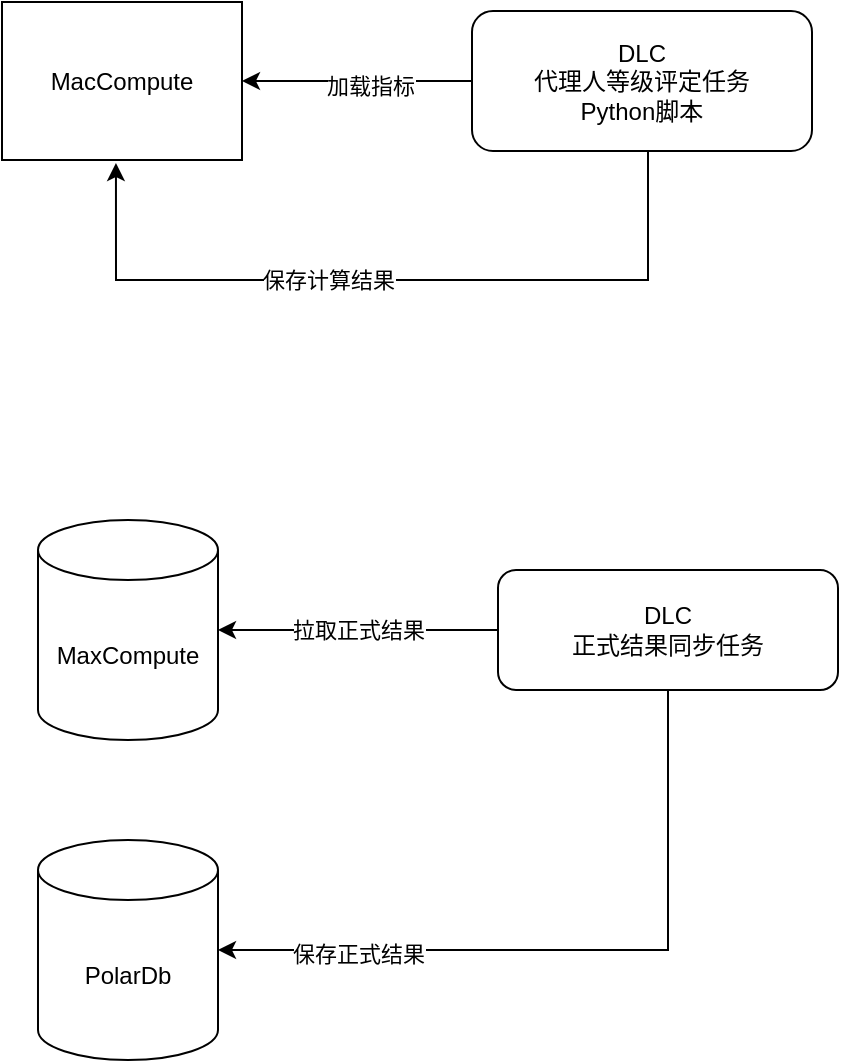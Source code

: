 <mxfile version="24.2.3" type="github">
  <diagram name="Page-1" id="Ac7PH2RQ3yaFLBozEbNl">
    <mxGraphModel dx="1194" dy="756" grid="0" gridSize="10" guides="1" tooltips="1" connect="1" arrows="1" fold="1" page="1" pageScale="1" pageWidth="850" pageHeight="1100" math="0" shadow="0">
      <root>
        <mxCell id="0" />
        <mxCell id="1" parent="0" />
        <mxCell id="arN5VARNRhYpQM9ClI0x-25" style="edgeStyle=orthogonalEdgeStyle;rounded=0;orthogonalLoop=1;jettySize=auto;html=1;" edge="1" parent="1" source="arN5VARNRhYpQM9ClI0x-2" target="arN5VARNRhYpQM9ClI0x-23">
          <mxGeometry relative="1" as="geometry" />
        </mxCell>
        <mxCell id="arN5VARNRhYpQM9ClI0x-26" value="加载指标" style="edgeLabel;html=1;align=center;verticalAlign=middle;resizable=0;points=[];" vertex="1" connectable="0" parent="arN5VARNRhYpQM9ClI0x-25">
          <mxGeometry x="-0.113" y="2" relative="1" as="geometry">
            <mxPoint as="offset" />
          </mxGeometry>
        </mxCell>
        <mxCell id="arN5VARNRhYpQM9ClI0x-2" value="DLC&lt;div&gt;代理人等级评定任务&lt;/div&gt;&lt;div&gt;Python脚本&lt;/div&gt;" style="rounded=1;whiteSpace=wrap;html=1;" vertex="1" parent="1">
          <mxGeometry x="277" y="205.5" width="170" height="70" as="geometry" />
        </mxCell>
        <mxCell id="arN5VARNRhYpQM9ClI0x-5" style="edgeStyle=orthogonalEdgeStyle;rounded=0;orthogonalLoop=1;jettySize=auto;html=1;entryX=0.433;entryY=1.014;entryDx=0;entryDy=0;entryPerimeter=0;" edge="1" parent="1" source="arN5VARNRhYpQM9ClI0x-2">
          <mxGeometry relative="1" as="geometry">
            <mxPoint x="98.97" y="281.54" as="targetPoint" />
            <Array as="points">
              <mxPoint x="365" y="340" />
              <mxPoint x="99" y="340" />
            </Array>
          </mxGeometry>
        </mxCell>
        <mxCell id="arN5VARNRhYpQM9ClI0x-6" value="保存计算结果" style="edgeLabel;html=1;align=center;verticalAlign=middle;resizable=0;points=[];" vertex="1" connectable="0" parent="arN5VARNRhYpQM9ClI0x-5">
          <mxGeometry x="0.132" y="4" relative="1" as="geometry">
            <mxPoint x="-5" y="-4" as="offset" />
          </mxGeometry>
        </mxCell>
        <mxCell id="arN5VARNRhYpQM9ClI0x-12" value="MaxCompute" style="shape=cylinder3;whiteSpace=wrap;html=1;boundedLbl=1;backgroundOutline=1;size=15;" vertex="1" parent="1">
          <mxGeometry x="60" y="460" width="90" height="110" as="geometry" />
        </mxCell>
        <mxCell id="arN5VARNRhYpQM9ClI0x-15" style="edgeStyle=orthogonalEdgeStyle;rounded=0;orthogonalLoop=1;jettySize=auto;html=1;" edge="1" parent="1" source="arN5VARNRhYpQM9ClI0x-13" target="arN5VARNRhYpQM9ClI0x-12">
          <mxGeometry relative="1" as="geometry" />
        </mxCell>
        <mxCell id="arN5VARNRhYpQM9ClI0x-16" value="拉取正式结果" style="edgeLabel;html=1;align=center;verticalAlign=middle;resizable=0;points=[];" vertex="1" connectable="0" parent="arN5VARNRhYpQM9ClI0x-15">
          <mxGeometry x="0.1" y="-1" relative="1" as="geometry">
            <mxPoint x="7" y="1" as="offset" />
          </mxGeometry>
        </mxCell>
        <mxCell id="arN5VARNRhYpQM9ClI0x-13" value="DLC&lt;div&gt;正式结果同步任务&lt;/div&gt;" style="rounded=1;whiteSpace=wrap;html=1;" vertex="1" parent="1">
          <mxGeometry x="290" y="485" width="170" height="60" as="geometry" />
        </mxCell>
        <mxCell id="arN5VARNRhYpQM9ClI0x-17" value="PolarDb" style="shape=cylinder3;whiteSpace=wrap;html=1;boundedLbl=1;backgroundOutline=1;size=15;" vertex="1" parent="1">
          <mxGeometry x="60" y="620" width="90" height="110" as="geometry" />
        </mxCell>
        <mxCell id="arN5VARNRhYpQM9ClI0x-20" style="edgeStyle=orthogonalEdgeStyle;rounded=0;orthogonalLoop=1;jettySize=auto;html=1;entryX=1;entryY=0.5;entryDx=0;entryDy=0;entryPerimeter=0;" edge="1" parent="1" source="arN5VARNRhYpQM9ClI0x-13" target="arN5VARNRhYpQM9ClI0x-17">
          <mxGeometry relative="1" as="geometry">
            <Array as="points">
              <mxPoint x="375" y="675" />
            </Array>
          </mxGeometry>
        </mxCell>
        <mxCell id="arN5VARNRhYpQM9ClI0x-21" value="保存正式结果" style="edgeLabel;html=1;align=center;verticalAlign=middle;resizable=0;points=[];" vertex="1" connectable="0" parent="arN5VARNRhYpQM9ClI0x-20">
          <mxGeometry x="0.606" y="2" relative="1" as="geometry">
            <mxPoint as="offset" />
          </mxGeometry>
        </mxCell>
        <mxCell id="arN5VARNRhYpQM9ClI0x-23" value="MacCompute" style="rounded=0;whiteSpace=wrap;html=1;" vertex="1" parent="1">
          <mxGeometry x="42" y="201" width="120" height="79" as="geometry" />
        </mxCell>
      </root>
    </mxGraphModel>
  </diagram>
</mxfile>

